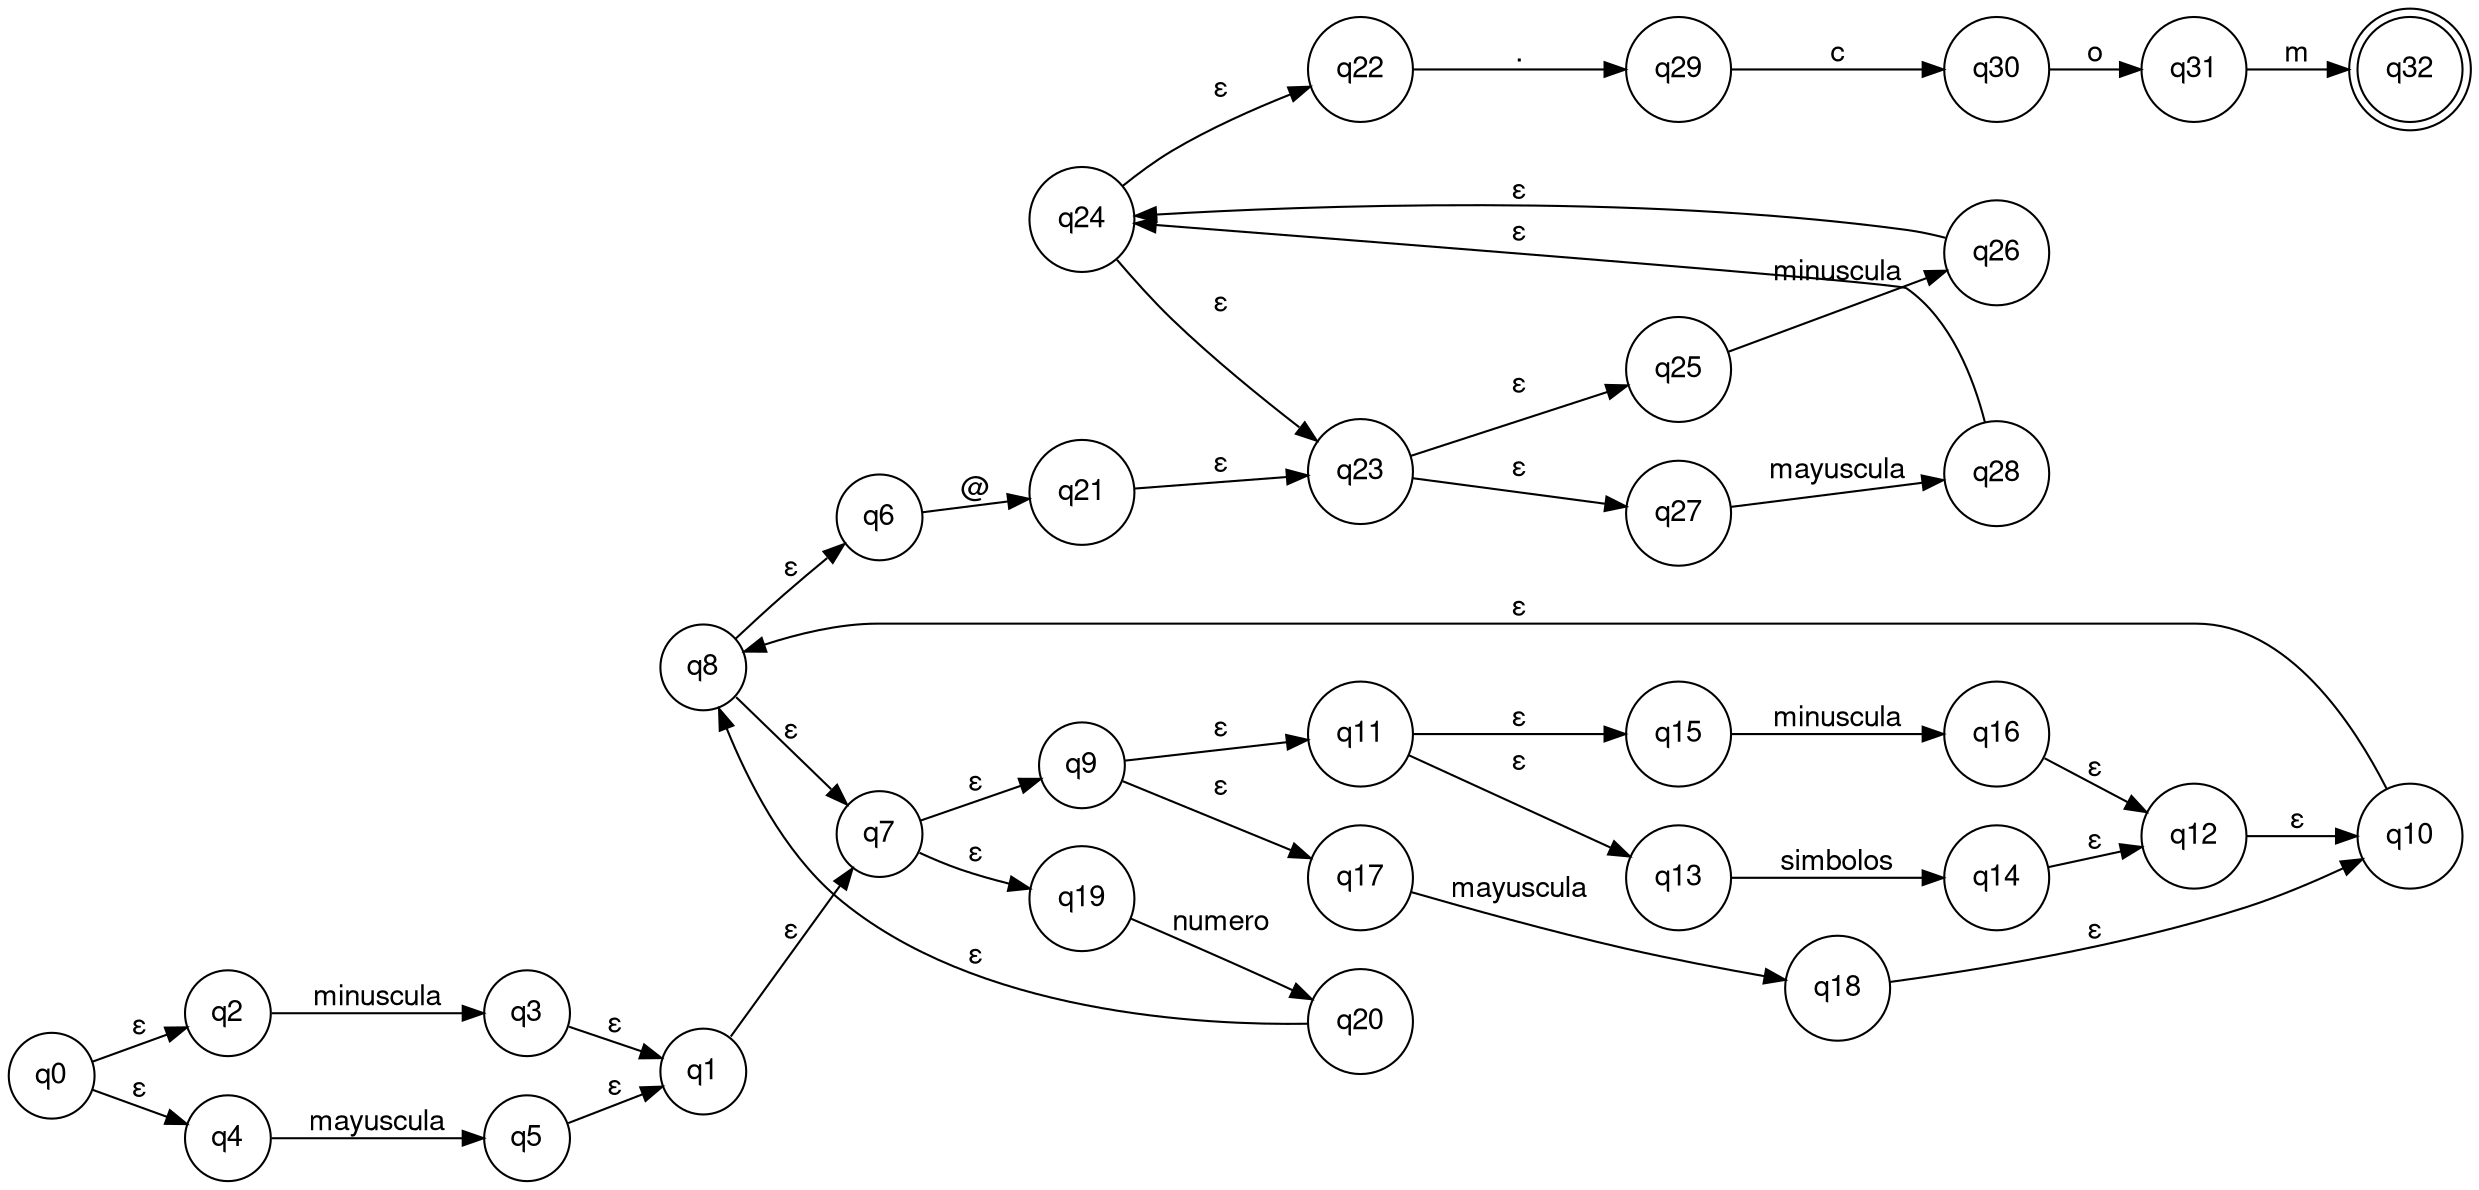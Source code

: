digraph correoElectronico {
	node [fontname="Helvetica,Arial,sans-serif"]
	edge [fontname="Helvetica,Arial,sans-serif"]
	rankdir=LR;
	node [shape = doublecircle]; q32;
	node [shape = circle];
	q0 -> q4 [label="ε"];
	q0 -> q2 [label="ε"];
	q1 -> q7 [label="ε"];
	q2 -> q3 [label="minuscula"];
	q3 -> q1 [label="ε"];
	q4 -> q5 [label="mayuscula"];
	q5 -> q1 [label="ε"];
	q6 -> q21 [label="@"];
	q7 -> q9 [label="ε"];
	q7 -> q19 [label="ε"];
	q8 -> q7 [label="ε"];
	q8 -> q6 [label="ε"];
	q9 -> q17 [label="ε"];
	q9 -> q11 [label="ε"];
	q10 -> q8 [label="ε"];
	q11 -> q13 [label="ε"];
	q11 -> q15 [label="ε"];
	q12 -> q10 [label="ε"];
	q13 -> q14 [label="simbolos"];
	q14 -> q12 [label="ε"];
	q15 -> q16 [label="minuscula"];
	q16 -> q12 [label="ε"];
	q17 -> q18 [label="mayuscula"];
	q18 -> q10 [label="ε"];
	q19 -> q20 [label="numero"];
	q20 -> q8 [label="ε"];
	q21 -> q23 [label="ε"];
	q22 -> q29 [label="."];
	q23 -> q25 [label="ε"];
	q23 -> q27 [label="ε"];
	q24 -> q23 [label="ε"];
	q24 -> q22 [label="ε"];
	q25 -> q26 [label="minuscula"];
	q26 -> q24 [label="ε"];
	q27 -> q28 [label="mayuscula"];
	q28 -> q24 [label="ε"];
	q29 -> q30 [label="c"];
	q30 -> q31 [label="o"];
	q31 -> q32 [label="m"];
}